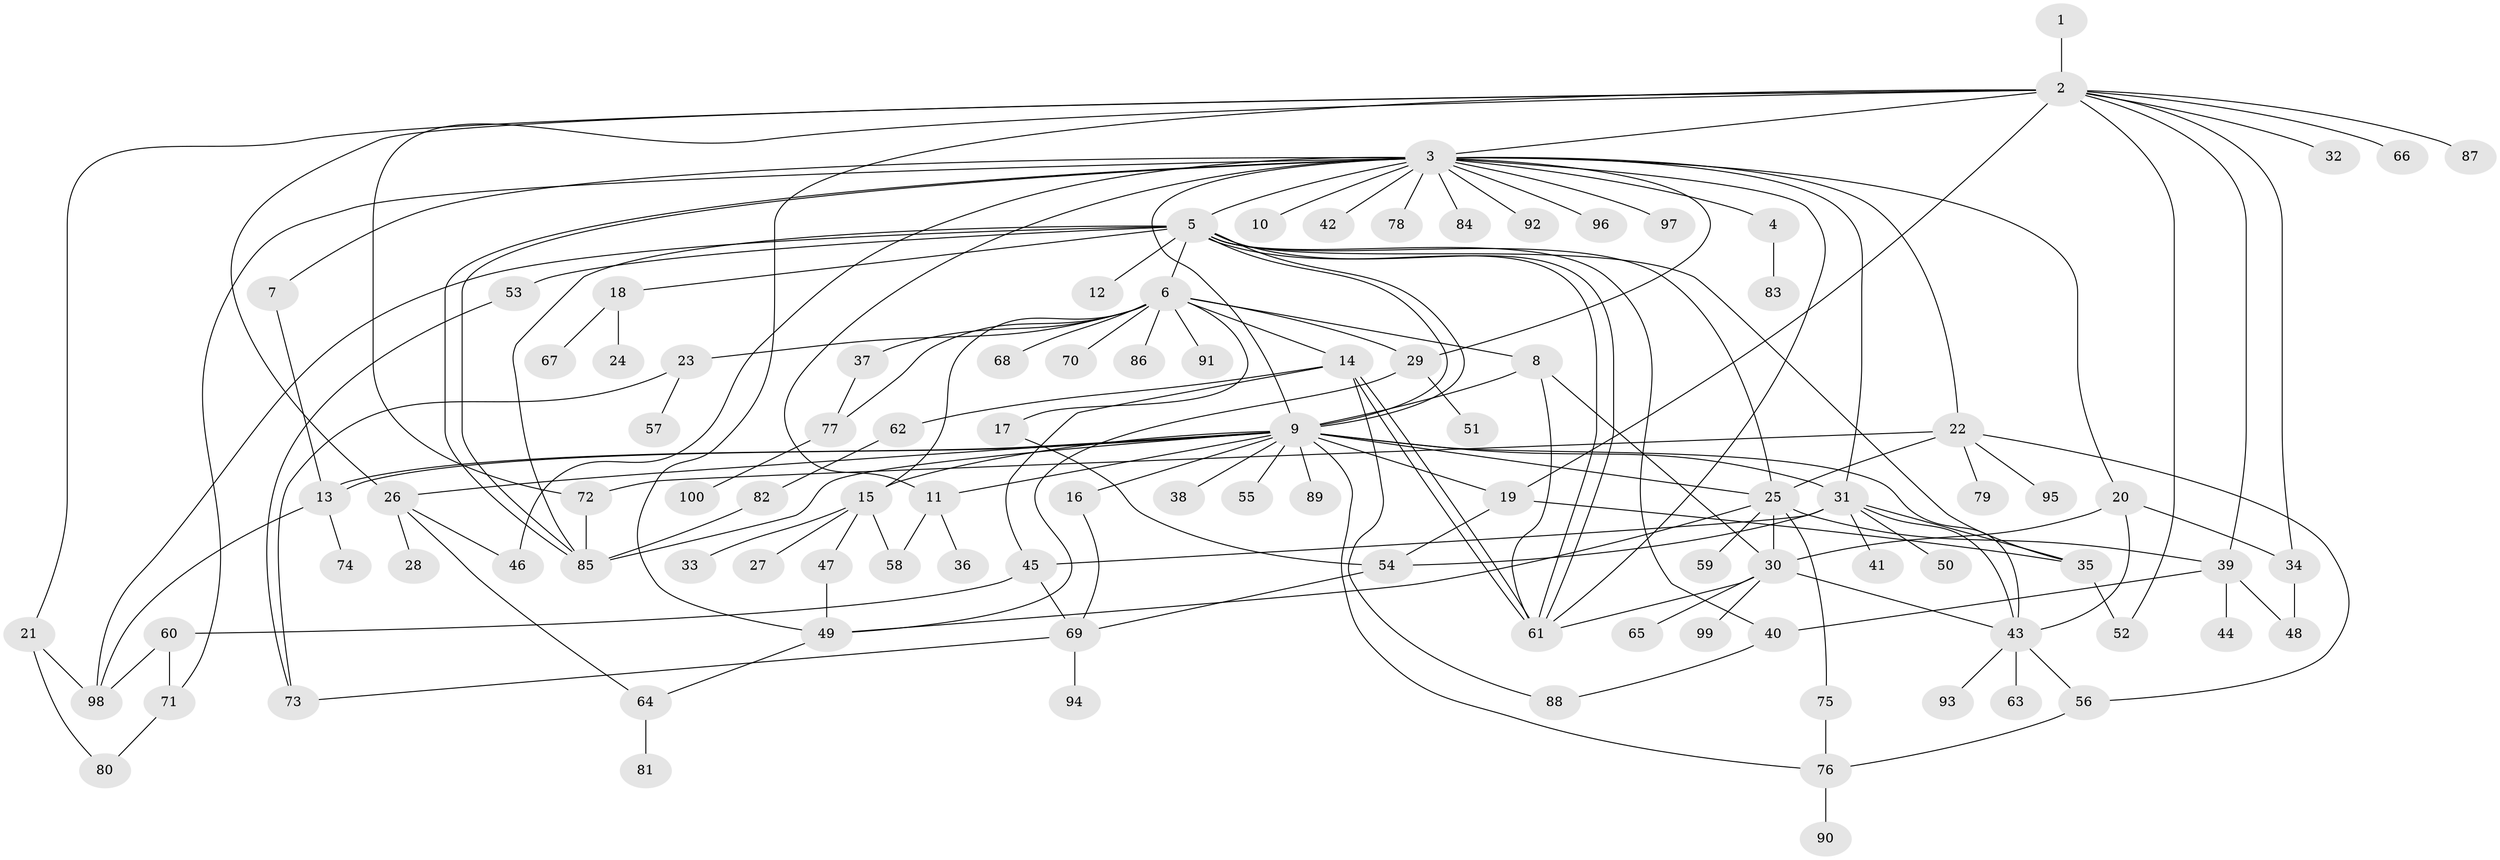 // coarse degree distribution, {1: 0.6666666666666666, 2: 0.1, 4: 0.08333333333333333, 5: 0.03333333333333333, 10: 0.016666666666666666, 3: 0.016666666666666666, 6: 0.016666666666666666, 16: 0.016666666666666666, 8: 0.016666666666666666, 11: 0.016666666666666666, 20: 0.016666666666666666}
// Generated by graph-tools (version 1.1) at 2025/50/03/04/25 21:50:45]
// undirected, 100 vertices, 159 edges
graph export_dot {
graph [start="1"]
  node [color=gray90,style=filled];
  1;
  2;
  3;
  4;
  5;
  6;
  7;
  8;
  9;
  10;
  11;
  12;
  13;
  14;
  15;
  16;
  17;
  18;
  19;
  20;
  21;
  22;
  23;
  24;
  25;
  26;
  27;
  28;
  29;
  30;
  31;
  32;
  33;
  34;
  35;
  36;
  37;
  38;
  39;
  40;
  41;
  42;
  43;
  44;
  45;
  46;
  47;
  48;
  49;
  50;
  51;
  52;
  53;
  54;
  55;
  56;
  57;
  58;
  59;
  60;
  61;
  62;
  63;
  64;
  65;
  66;
  67;
  68;
  69;
  70;
  71;
  72;
  73;
  74;
  75;
  76;
  77;
  78;
  79;
  80;
  81;
  82;
  83;
  84;
  85;
  86;
  87;
  88;
  89;
  90;
  91;
  92;
  93;
  94;
  95;
  96;
  97;
  98;
  99;
  100;
  1 -- 2;
  2 -- 3;
  2 -- 19;
  2 -- 21;
  2 -- 26;
  2 -- 32;
  2 -- 34;
  2 -- 39;
  2 -- 49;
  2 -- 52;
  2 -- 66;
  2 -- 72;
  2 -- 87;
  3 -- 4;
  3 -- 5;
  3 -- 7;
  3 -- 9;
  3 -- 10;
  3 -- 11;
  3 -- 20;
  3 -- 22;
  3 -- 29;
  3 -- 31;
  3 -- 42;
  3 -- 46;
  3 -- 61;
  3 -- 71;
  3 -- 78;
  3 -- 84;
  3 -- 85;
  3 -- 85;
  3 -- 92;
  3 -- 96;
  3 -- 97;
  4 -- 83;
  5 -- 6;
  5 -- 9;
  5 -- 9;
  5 -- 12;
  5 -- 18;
  5 -- 25;
  5 -- 35;
  5 -- 40;
  5 -- 53;
  5 -- 61;
  5 -- 61;
  5 -- 85;
  5 -- 98;
  6 -- 8;
  6 -- 14;
  6 -- 15;
  6 -- 17;
  6 -- 23;
  6 -- 29;
  6 -- 37;
  6 -- 68;
  6 -- 70;
  6 -- 77;
  6 -- 86;
  6 -- 91;
  7 -- 13;
  8 -- 9;
  8 -- 30;
  8 -- 61;
  9 -- 11;
  9 -- 13;
  9 -- 13;
  9 -- 15;
  9 -- 16;
  9 -- 19;
  9 -- 25;
  9 -- 26;
  9 -- 31;
  9 -- 38;
  9 -- 43;
  9 -- 55;
  9 -- 76;
  9 -- 85;
  9 -- 89;
  11 -- 36;
  11 -- 58;
  13 -- 74;
  13 -- 98;
  14 -- 45;
  14 -- 61;
  14 -- 61;
  14 -- 62;
  14 -- 88;
  15 -- 27;
  15 -- 33;
  15 -- 47;
  15 -- 58;
  16 -- 69;
  17 -- 54;
  18 -- 24;
  18 -- 67;
  19 -- 35;
  19 -- 54;
  20 -- 30;
  20 -- 34;
  20 -- 43;
  21 -- 80;
  21 -- 98;
  22 -- 25;
  22 -- 56;
  22 -- 72;
  22 -- 79;
  22 -- 95;
  23 -- 57;
  23 -- 73;
  25 -- 30;
  25 -- 39;
  25 -- 49;
  25 -- 59;
  25 -- 75;
  26 -- 28;
  26 -- 46;
  26 -- 64;
  29 -- 49;
  29 -- 51;
  30 -- 43;
  30 -- 61;
  30 -- 65;
  30 -- 99;
  31 -- 35;
  31 -- 41;
  31 -- 43;
  31 -- 45;
  31 -- 50;
  31 -- 54;
  34 -- 48;
  35 -- 52;
  37 -- 77;
  39 -- 40;
  39 -- 44;
  39 -- 48;
  40 -- 88;
  43 -- 56;
  43 -- 63;
  43 -- 93;
  45 -- 60;
  45 -- 69;
  47 -- 49;
  49 -- 64;
  53 -- 73;
  54 -- 69;
  56 -- 76;
  60 -- 71;
  60 -- 98;
  62 -- 82;
  64 -- 81;
  69 -- 73;
  69 -- 94;
  71 -- 80;
  72 -- 85;
  75 -- 76;
  76 -- 90;
  77 -- 100;
  82 -- 85;
}
